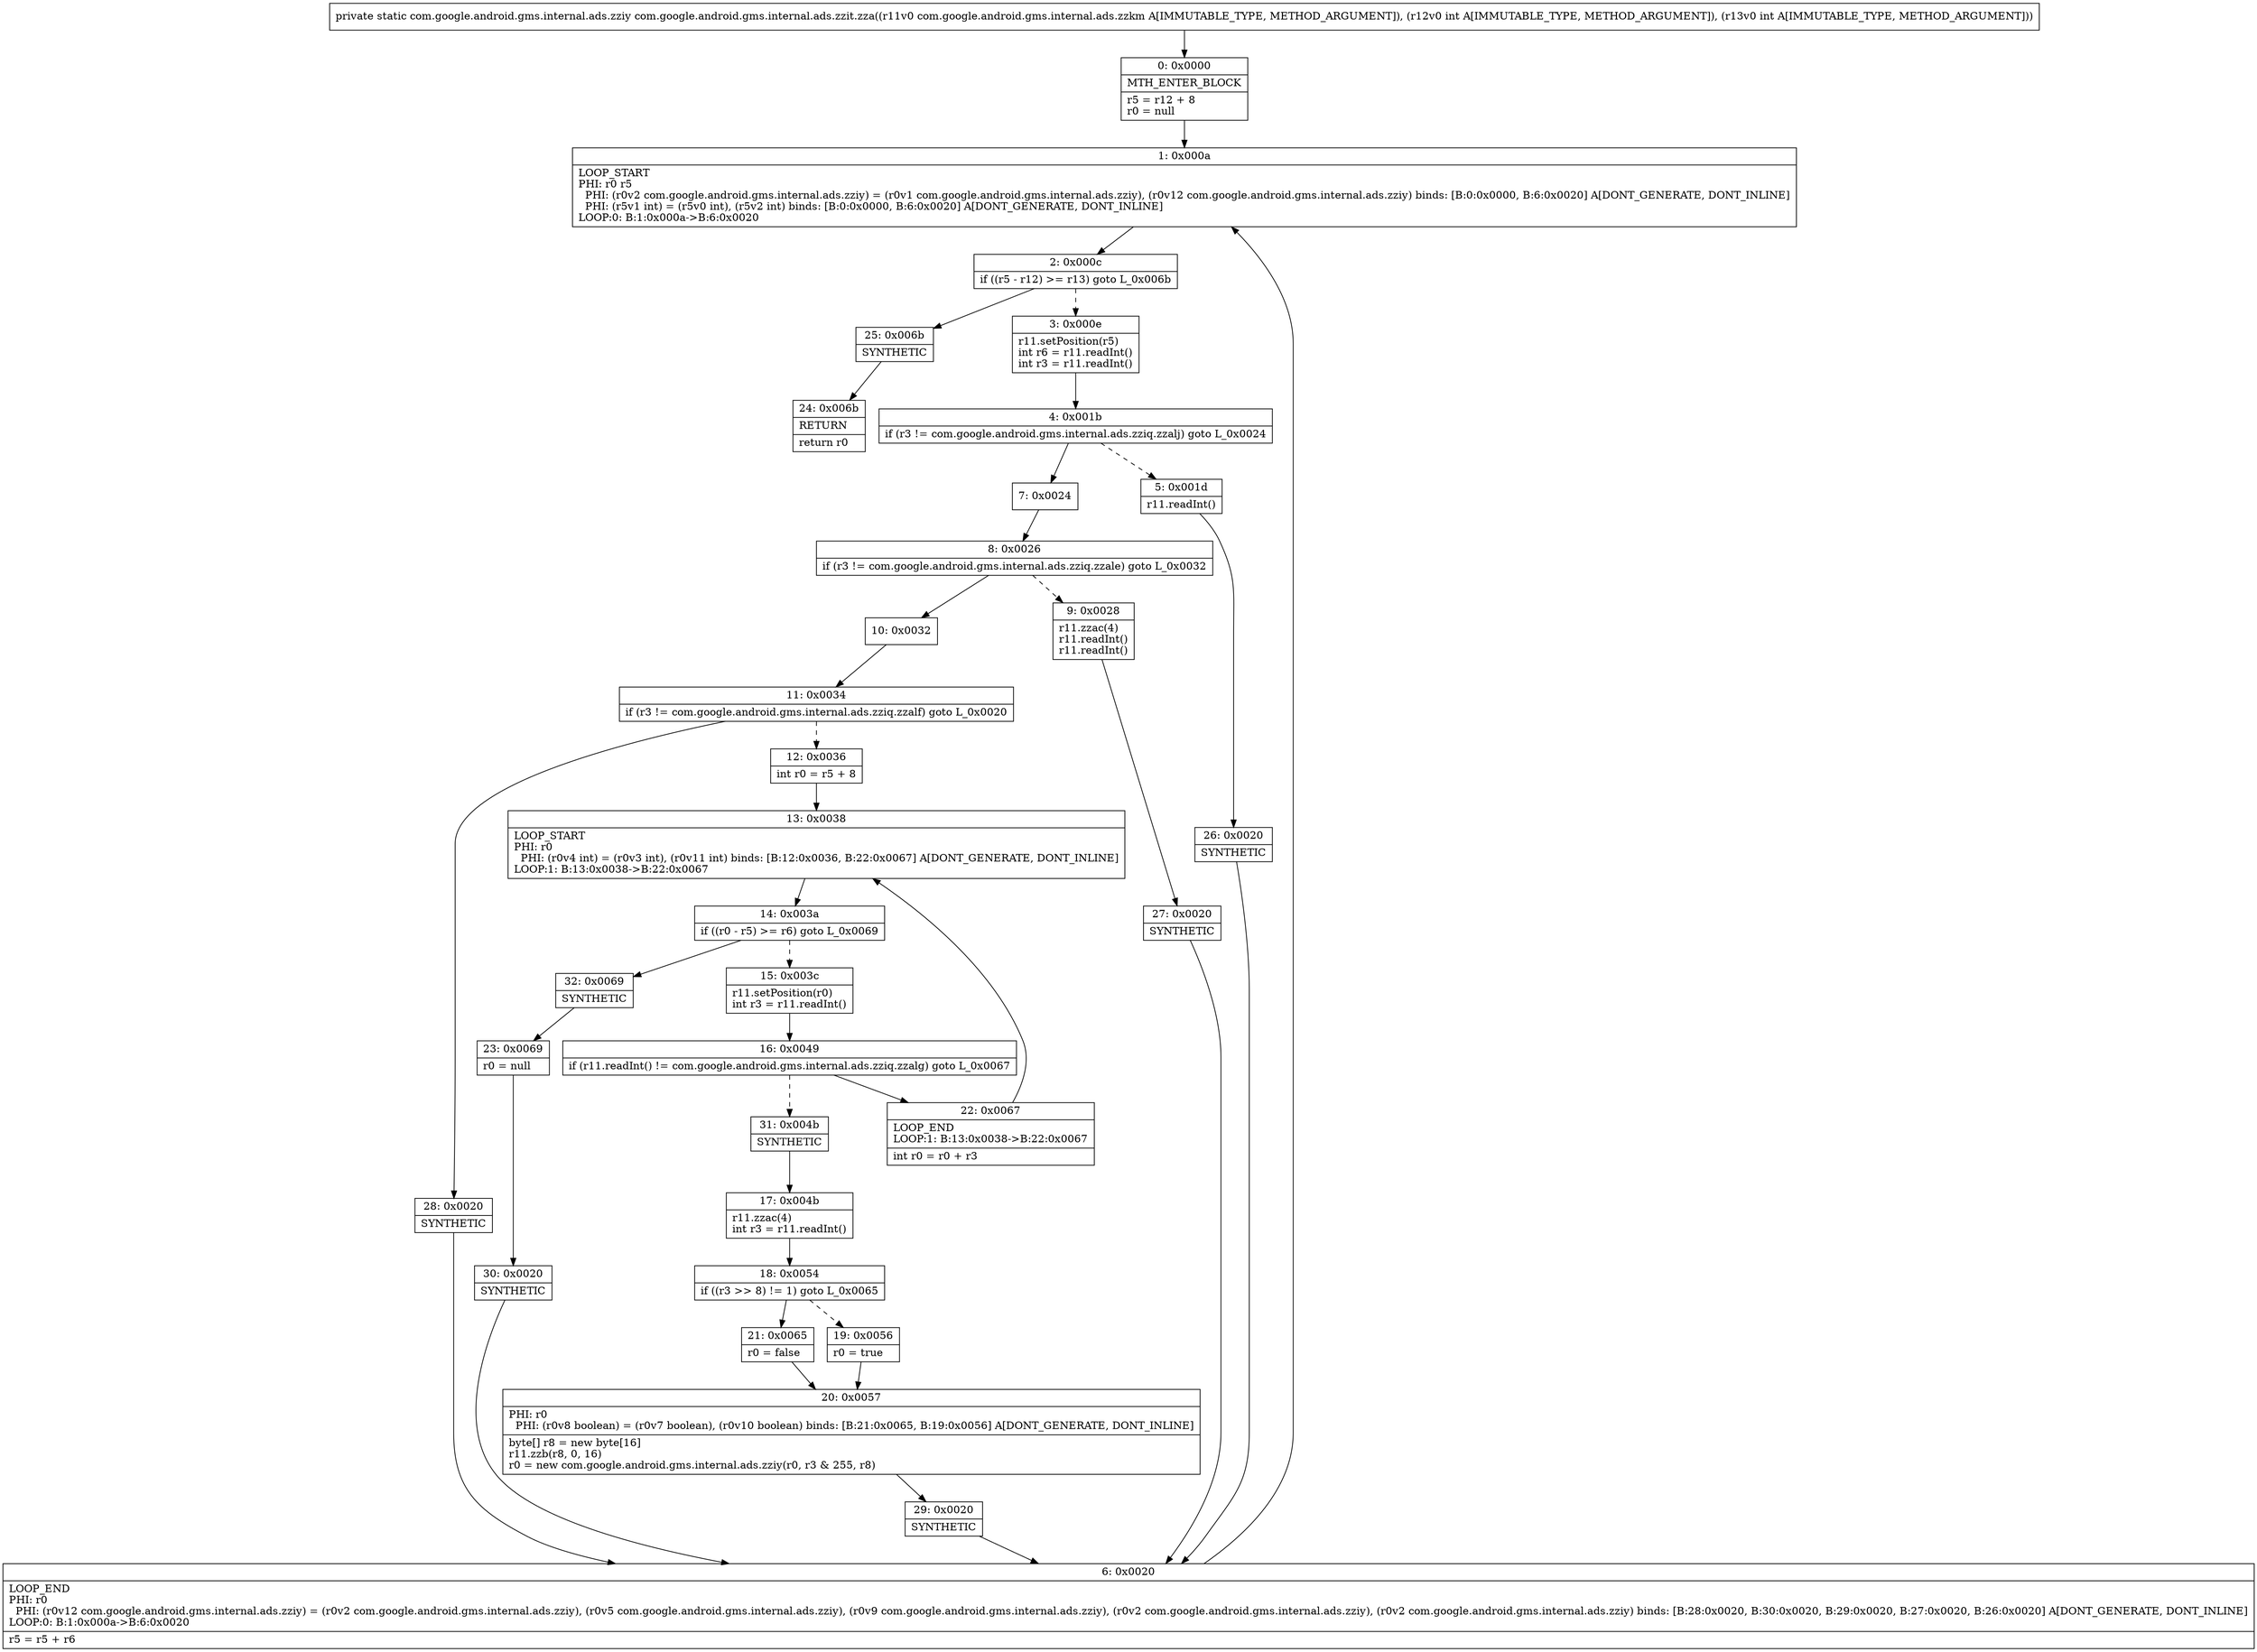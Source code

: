 digraph "CFG forcom.google.android.gms.internal.ads.zzit.zza(Lcom\/google\/android\/gms\/internal\/ads\/zzkm;II)Lcom\/google\/android\/gms\/internal\/ads\/zziy;" {
Node_0 [shape=record,label="{0\:\ 0x0000|MTH_ENTER_BLOCK\l|r5 = r12 + 8\lr0 = null\l}"];
Node_1 [shape=record,label="{1\:\ 0x000a|LOOP_START\lPHI: r0 r5 \l  PHI: (r0v2 com.google.android.gms.internal.ads.zziy) = (r0v1 com.google.android.gms.internal.ads.zziy), (r0v12 com.google.android.gms.internal.ads.zziy) binds: [B:0:0x0000, B:6:0x0020] A[DONT_GENERATE, DONT_INLINE]\l  PHI: (r5v1 int) = (r5v0 int), (r5v2 int) binds: [B:0:0x0000, B:6:0x0020] A[DONT_GENERATE, DONT_INLINE]\lLOOP:0: B:1:0x000a\-\>B:6:0x0020\l}"];
Node_2 [shape=record,label="{2\:\ 0x000c|if ((r5 \- r12) \>= r13) goto L_0x006b\l}"];
Node_3 [shape=record,label="{3\:\ 0x000e|r11.setPosition(r5)\lint r6 = r11.readInt()\lint r3 = r11.readInt()\l}"];
Node_4 [shape=record,label="{4\:\ 0x001b|if (r3 != com.google.android.gms.internal.ads.zziq.zzalj) goto L_0x0024\l}"];
Node_5 [shape=record,label="{5\:\ 0x001d|r11.readInt()\l}"];
Node_6 [shape=record,label="{6\:\ 0x0020|LOOP_END\lPHI: r0 \l  PHI: (r0v12 com.google.android.gms.internal.ads.zziy) = (r0v2 com.google.android.gms.internal.ads.zziy), (r0v5 com.google.android.gms.internal.ads.zziy), (r0v9 com.google.android.gms.internal.ads.zziy), (r0v2 com.google.android.gms.internal.ads.zziy), (r0v2 com.google.android.gms.internal.ads.zziy) binds: [B:28:0x0020, B:30:0x0020, B:29:0x0020, B:27:0x0020, B:26:0x0020] A[DONT_GENERATE, DONT_INLINE]\lLOOP:0: B:1:0x000a\-\>B:6:0x0020\l|r5 = r5 + r6\l}"];
Node_7 [shape=record,label="{7\:\ 0x0024}"];
Node_8 [shape=record,label="{8\:\ 0x0026|if (r3 != com.google.android.gms.internal.ads.zziq.zzale) goto L_0x0032\l}"];
Node_9 [shape=record,label="{9\:\ 0x0028|r11.zzac(4)\lr11.readInt()\lr11.readInt()\l}"];
Node_10 [shape=record,label="{10\:\ 0x0032}"];
Node_11 [shape=record,label="{11\:\ 0x0034|if (r3 != com.google.android.gms.internal.ads.zziq.zzalf) goto L_0x0020\l}"];
Node_12 [shape=record,label="{12\:\ 0x0036|int r0 = r5 + 8\l}"];
Node_13 [shape=record,label="{13\:\ 0x0038|LOOP_START\lPHI: r0 \l  PHI: (r0v4 int) = (r0v3 int), (r0v11 int) binds: [B:12:0x0036, B:22:0x0067] A[DONT_GENERATE, DONT_INLINE]\lLOOP:1: B:13:0x0038\-\>B:22:0x0067\l}"];
Node_14 [shape=record,label="{14\:\ 0x003a|if ((r0 \- r5) \>= r6) goto L_0x0069\l}"];
Node_15 [shape=record,label="{15\:\ 0x003c|r11.setPosition(r0)\lint r3 = r11.readInt()\l}"];
Node_16 [shape=record,label="{16\:\ 0x0049|if (r11.readInt() != com.google.android.gms.internal.ads.zziq.zzalg) goto L_0x0067\l}"];
Node_17 [shape=record,label="{17\:\ 0x004b|r11.zzac(4)\lint r3 = r11.readInt()\l}"];
Node_18 [shape=record,label="{18\:\ 0x0054|if ((r3 \>\> 8) != 1) goto L_0x0065\l}"];
Node_19 [shape=record,label="{19\:\ 0x0056|r0 = true\l}"];
Node_20 [shape=record,label="{20\:\ 0x0057|PHI: r0 \l  PHI: (r0v8 boolean) = (r0v7 boolean), (r0v10 boolean) binds: [B:21:0x0065, B:19:0x0056] A[DONT_GENERATE, DONT_INLINE]\l|byte[] r8 = new byte[16]\lr11.zzb(r8, 0, 16)\lr0 = new com.google.android.gms.internal.ads.zziy(r0, r3 & 255, r8)\l}"];
Node_21 [shape=record,label="{21\:\ 0x0065|r0 = false\l}"];
Node_22 [shape=record,label="{22\:\ 0x0067|LOOP_END\lLOOP:1: B:13:0x0038\-\>B:22:0x0067\l|int r0 = r0 + r3\l}"];
Node_23 [shape=record,label="{23\:\ 0x0069|r0 = null\l}"];
Node_24 [shape=record,label="{24\:\ 0x006b|RETURN\l|return r0\l}"];
Node_25 [shape=record,label="{25\:\ 0x006b|SYNTHETIC\l}"];
Node_26 [shape=record,label="{26\:\ 0x0020|SYNTHETIC\l}"];
Node_27 [shape=record,label="{27\:\ 0x0020|SYNTHETIC\l}"];
Node_28 [shape=record,label="{28\:\ 0x0020|SYNTHETIC\l}"];
Node_29 [shape=record,label="{29\:\ 0x0020|SYNTHETIC\l}"];
Node_30 [shape=record,label="{30\:\ 0x0020|SYNTHETIC\l}"];
Node_31 [shape=record,label="{31\:\ 0x004b|SYNTHETIC\l}"];
Node_32 [shape=record,label="{32\:\ 0x0069|SYNTHETIC\l}"];
MethodNode[shape=record,label="{private static com.google.android.gms.internal.ads.zziy com.google.android.gms.internal.ads.zzit.zza((r11v0 com.google.android.gms.internal.ads.zzkm A[IMMUTABLE_TYPE, METHOD_ARGUMENT]), (r12v0 int A[IMMUTABLE_TYPE, METHOD_ARGUMENT]), (r13v0 int A[IMMUTABLE_TYPE, METHOD_ARGUMENT])) }"];
MethodNode -> Node_0;
Node_0 -> Node_1;
Node_1 -> Node_2;
Node_2 -> Node_3[style=dashed];
Node_2 -> Node_25;
Node_3 -> Node_4;
Node_4 -> Node_5[style=dashed];
Node_4 -> Node_7;
Node_5 -> Node_26;
Node_6 -> Node_1;
Node_7 -> Node_8;
Node_8 -> Node_9[style=dashed];
Node_8 -> Node_10;
Node_9 -> Node_27;
Node_10 -> Node_11;
Node_11 -> Node_12[style=dashed];
Node_11 -> Node_28;
Node_12 -> Node_13;
Node_13 -> Node_14;
Node_14 -> Node_15[style=dashed];
Node_14 -> Node_32;
Node_15 -> Node_16;
Node_16 -> Node_22;
Node_16 -> Node_31[style=dashed];
Node_17 -> Node_18;
Node_18 -> Node_19[style=dashed];
Node_18 -> Node_21;
Node_19 -> Node_20;
Node_20 -> Node_29;
Node_21 -> Node_20;
Node_22 -> Node_13;
Node_23 -> Node_30;
Node_25 -> Node_24;
Node_26 -> Node_6;
Node_27 -> Node_6;
Node_28 -> Node_6;
Node_29 -> Node_6;
Node_30 -> Node_6;
Node_31 -> Node_17;
Node_32 -> Node_23;
}

